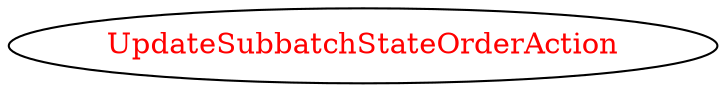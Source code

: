 digraph dependencyGraph {
 concentrate=true;
 ranksep="2.0";
 rankdir="LR"; 
 splines="ortho";
"UpdateSubbatchStateOrderAction" [fontcolor="red"];
}